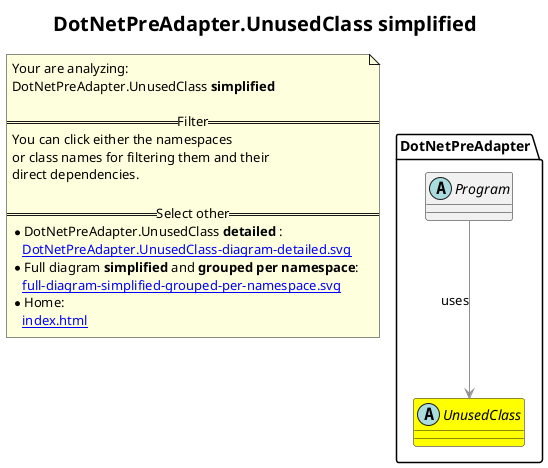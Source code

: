 @startuml
skinparam linetype ortho
title <size:20>DotNetPreAdapter.UnusedClass **simplified** </size>
note "Your are analyzing:\nDotNetPreAdapter.UnusedClass **simplified** \n\n==Filter==\nYou can click either the namespaces \nor class names for filtering them and their\ndirect dependencies.\n\n==Select other==\n* DotNetPreAdapter.UnusedClass **detailed** :\n   [[DotNetPreAdapter.UnusedClass-diagram-detailed.svg]]\n* Full diagram **simplified** and **grouped per namespace**:\n   [[full-diagram-simplified-grouped-per-namespace.svg]]\n* Home:\n   [[index.html]]" as FloatingNote
abstract class DotNetPreAdapter.UnusedClass [[DotNetPreAdapter.UnusedClass-diagram-simplified.svg]] #yellow {
}
abstract class DotNetPreAdapter.Program [[DotNetPreAdapter.Program-diagram-simplified.svg]]  {
}
 ' *************************************** 
 ' *************************************** 
 ' *************************************** 
' Class relations extracted from namespace:
' DotNetPreAdapter
DotNetPreAdapter.Program -[#909090]-> DotNetPreAdapter.UnusedClass  : uses 
@enduml
